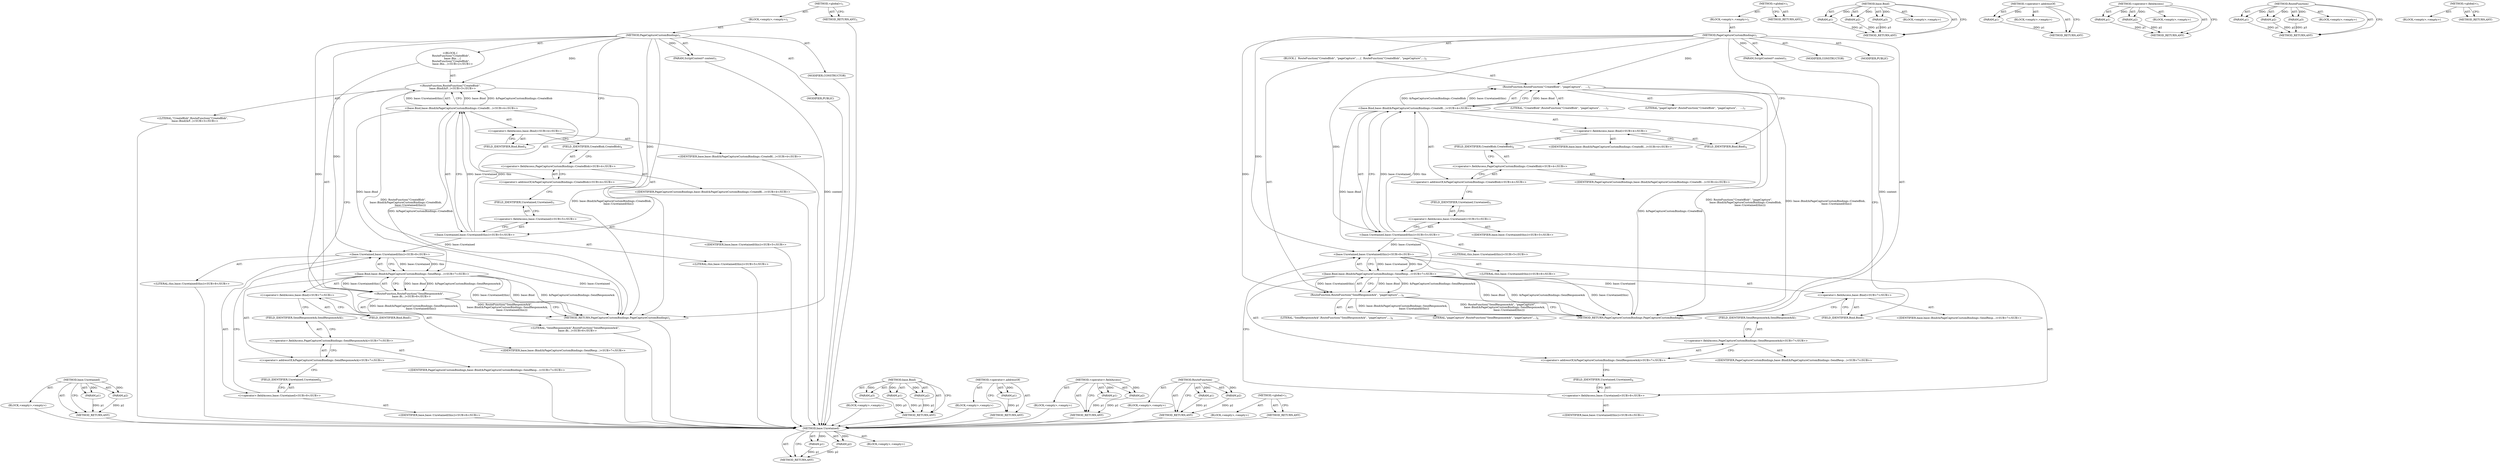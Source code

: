 digraph "&lt;global&gt;" {
vulnerable_88 [label=<(METHOD,base.Unretained)>];
vulnerable_89 [label=<(PARAM,p1)>];
vulnerable_90 [label=<(PARAM,p2)>];
vulnerable_91 [label=<(BLOCK,&lt;empty&gt;,&lt;empty&gt;)>];
vulnerable_92 [label=<(METHOD_RETURN,ANY)>];
vulnerable_6 [label=<(METHOD,&lt;global&gt;)<SUB>1</SUB>>];
vulnerable_7 [label=<(BLOCK,&lt;empty&gt;,&lt;empty&gt;)<SUB>1</SUB>>];
vulnerable_8 [label=<(METHOD,PageCaptureCustomBindings)<SUB>1</SUB>>];
vulnerable_9 [label=<(PARAM,ScriptContext* context)<SUB>1</SUB>>];
vulnerable_10 [label="<(BLOCK,{
  RouteFunction(&quot;CreateBlob&quot;,
      base::Bin...,{
  RouteFunction(&quot;CreateBlob&quot;,
      base::Bin...)<SUB>2</SUB>>"];
vulnerable_11 [label="<(RouteFunction,RouteFunction(&quot;CreateBlob&quot;,
      base::Bind(&amp;P...)<SUB>3</SUB>>"];
vulnerable_12 [label="<(LITERAL,&quot;CreateBlob&quot;,RouteFunction(&quot;CreateBlob&quot;,
      base::Bind(&amp;P...)<SUB>3</SUB>>"];
vulnerable_13 [label="<(base.Bind,base::Bind(&amp;PageCaptureCustomBindings::CreateBl...)<SUB>4</SUB>>"];
vulnerable_14 [label="<(&lt;operator&gt;.fieldAccess,base::Bind)<SUB>4</SUB>>"];
vulnerable_15 [label="<(IDENTIFIER,base,base::Bind(&amp;PageCaptureCustomBindings::CreateBl...)<SUB>4</SUB>>"];
vulnerable_16 [label=<(FIELD_IDENTIFIER,Bind,Bind)<SUB>4</SUB>>];
vulnerable_17 [label="<(&lt;operator&gt;.addressOf,&amp;PageCaptureCustomBindings::CreateBlob)<SUB>4</SUB>>"];
vulnerable_18 [label="<(&lt;operator&gt;.fieldAccess,PageCaptureCustomBindings::CreateBlob)<SUB>4</SUB>>"];
vulnerable_19 [label="<(IDENTIFIER,PageCaptureCustomBindings,base::Bind(&amp;PageCaptureCustomBindings::CreateBl...)<SUB>4</SUB>>"];
vulnerable_20 [label=<(FIELD_IDENTIFIER,CreateBlob,CreateBlob)<SUB>4</SUB>>];
vulnerable_21 [label="<(base.Unretained,base::Unretained(this))<SUB>5</SUB>>"];
vulnerable_22 [label="<(&lt;operator&gt;.fieldAccess,base::Unretained)<SUB>5</SUB>>"];
vulnerable_23 [label="<(IDENTIFIER,base,base::Unretained(this))<SUB>5</SUB>>"];
vulnerable_24 [label=<(FIELD_IDENTIFIER,Unretained,Unretained)<SUB>5</SUB>>];
vulnerable_25 [label="<(LITERAL,this,base::Unretained(this))<SUB>5</SUB>>"];
vulnerable_26 [label="<(RouteFunction,RouteFunction(&quot;SendResponseAck&quot;,
      base::Bi...)<SUB>6</SUB>>"];
vulnerable_27 [label="<(LITERAL,&quot;SendResponseAck&quot;,RouteFunction(&quot;SendResponseAck&quot;,
      base::Bi...)<SUB>6</SUB>>"];
vulnerable_28 [label="<(base.Bind,base::Bind(&amp;PageCaptureCustomBindings::SendResp...)<SUB>7</SUB>>"];
vulnerable_29 [label="<(&lt;operator&gt;.fieldAccess,base::Bind)<SUB>7</SUB>>"];
vulnerable_30 [label="<(IDENTIFIER,base,base::Bind(&amp;PageCaptureCustomBindings::SendResp...)<SUB>7</SUB>>"];
vulnerable_31 [label=<(FIELD_IDENTIFIER,Bind,Bind)<SUB>7</SUB>>];
vulnerable_32 [label="<(&lt;operator&gt;.addressOf,&amp;PageCaptureCustomBindings::SendResponseAck)<SUB>7</SUB>>"];
vulnerable_33 [label="<(&lt;operator&gt;.fieldAccess,PageCaptureCustomBindings::SendResponseAck)<SUB>7</SUB>>"];
vulnerable_34 [label="<(IDENTIFIER,PageCaptureCustomBindings,base::Bind(&amp;PageCaptureCustomBindings::SendResp...)<SUB>7</SUB>>"];
vulnerable_35 [label=<(FIELD_IDENTIFIER,SendResponseAck,SendResponseAck)<SUB>7</SUB>>];
vulnerable_36 [label="<(base.Unretained,base::Unretained(this))<SUB>8</SUB>>"];
vulnerable_37 [label="<(&lt;operator&gt;.fieldAccess,base::Unretained)<SUB>8</SUB>>"];
vulnerable_38 [label="<(IDENTIFIER,base,base::Unretained(this))<SUB>8</SUB>>"];
vulnerable_39 [label=<(FIELD_IDENTIFIER,Unretained,Unretained)<SUB>8</SUB>>];
vulnerable_40 [label="<(LITERAL,this,base::Unretained(this))<SUB>8</SUB>>"];
vulnerable_41 [label=<(MODIFIER,CONSTRUCTOR)>];
vulnerable_42 [label=<(MODIFIER,PUBLIC)>];
vulnerable_43 [label=<(METHOD_RETURN,PageCaptureCustomBindings.PageCaptureCustomBindings)<SUB>1</SUB>>];
vulnerable_45 [label=<(METHOD_RETURN,ANY)<SUB>1</SUB>>];
vulnerable_73 [label=<(METHOD,base.Bind)>];
vulnerable_74 [label=<(PARAM,p1)>];
vulnerable_75 [label=<(PARAM,p2)>];
vulnerable_76 [label=<(PARAM,p3)>];
vulnerable_77 [label=<(BLOCK,&lt;empty&gt;,&lt;empty&gt;)>];
vulnerable_78 [label=<(METHOD_RETURN,ANY)>];
vulnerable_84 [label=<(METHOD,&lt;operator&gt;.addressOf)>];
vulnerable_85 [label=<(PARAM,p1)>];
vulnerable_86 [label=<(BLOCK,&lt;empty&gt;,&lt;empty&gt;)>];
vulnerable_87 [label=<(METHOD_RETURN,ANY)>];
vulnerable_79 [label=<(METHOD,&lt;operator&gt;.fieldAccess)>];
vulnerable_80 [label=<(PARAM,p1)>];
vulnerable_81 [label=<(PARAM,p2)>];
vulnerable_82 [label=<(BLOCK,&lt;empty&gt;,&lt;empty&gt;)>];
vulnerable_83 [label=<(METHOD_RETURN,ANY)>];
vulnerable_68 [label=<(METHOD,RouteFunction)>];
vulnerable_69 [label=<(PARAM,p1)>];
vulnerable_70 [label=<(PARAM,p2)>];
vulnerable_71 [label=<(BLOCK,&lt;empty&gt;,&lt;empty&gt;)>];
vulnerable_72 [label=<(METHOD_RETURN,ANY)>];
vulnerable_62 [label=<(METHOD,&lt;global&gt;)<SUB>1</SUB>>];
vulnerable_63 [label=<(BLOCK,&lt;empty&gt;,&lt;empty&gt;)>];
vulnerable_64 [label=<(METHOD_RETURN,ANY)>];
fixed_93 [label=<(METHOD,base.Unretained)>];
fixed_94 [label=<(PARAM,p1)>];
fixed_95 [label=<(PARAM,p2)>];
fixed_96 [label=<(BLOCK,&lt;empty&gt;,&lt;empty&gt;)>];
fixed_97 [label=<(METHOD_RETURN,ANY)>];
fixed_6 [label=<(METHOD,&lt;global&gt;)<SUB>1</SUB>>];
fixed_7 [label=<(BLOCK,&lt;empty&gt;,&lt;empty&gt;)<SUB>1</SUB>>];
fixed_8 [label=<(METHOD,PageCaptureCustomBindings)<SUB>1</SUB>>];
fixed_9 [label=<(PARAM,ScriptContext* context)<SUB>1</SUB>>];
fixed_10 [label=<(BLOCK,{
  RouteFunction(&quot;CreateBlob&quot;, &quot;pageCapture&quot;,
...,{
  RouteFunction(&quot;CreateBlob&quot;, &quot;pageCapture&quot;,
...)<SUB>2</SUB>>];
fixed_11 [label=<(RouteFunction,RouteFunction(&quot;CreateBlob&quot;, &quot;pageCapture&quot;,
    ...)<SUB>3</SUB>>];
fixed_12 [label=<(LITERAL,&quot;CreateBlob&quot;,RouteFunction(&quot;CreateBlob&quot;, &quot;pageCapture&quot;,
    ...)<SUB>3</SUB>>];
fixed_13 [label=<(LITERAL,&quot;pageCapture&quot;,RouteFunction(&quot;CreateBlob&quot;, &quot;pageCapture&quot;,
    ...)<SUB>3</SUB>>];
fixed_14 [label="<(base.Bind,base::Bind(&amp;PageCaptureCustomBindings::CreateBl...)<SUB>4</SUB>>"];
fixed_15 [label="<(&lt;operator&gt;.fieldAccess,base::Bind)<SUB>4</SUB>>"];
fixed_16 [label="<(IDENTIFIER,base,base::Bind(&amp;PageCaptureCustomBindings::CreateBl...)<SUB>4</SUB>>"];
fixed_17 [label=<(FIELD_IDENTIFIER,Bind,Bind)<SUB>4</SUB>>];
fixed_18 [label="<(&lt;operator&gt;.addressOf,&amp;PageCaptureCustomBindings::CreateBlob)<SUB>4</SUB>>"];
fixed_19 [label="<(&lt;operator&gt;.fieldAccess,PageCaptureCustomBindings::CreateBlob)<SUB>4</SUB>>"];
fixed_20 [label="<(IDENTIFIER,PageCaptureCustomBindings,base::Bind(&amp;PageCaptureCustomBindings::CreateBl...)<SUB>4</SUB>>"];
fixed_21 [label=<(FIELD_IDENTIFIER,CreateBlob,CreateBlob)<SUB>4</SUB>>];
fixed_22 [label="<(base.Unretained,base::Unretained(this))<SUB>5</SUB>>"];
fixed_23 [label="<(&lt;operator&gt;.fieldAccess,base::Unretained)<SUB>5</SUB>>"];
fixed_24 [label="<(IDENTIFIER,base,base::Unretained(this))<SUB>5</SUB>>"];
fixed_25 [label=<(FIELD_IDENTIFIER,Unretained,Unretained)<SUB>5</SUB>>];
fixed_26 [label="<(LITERAL,this,base::Unretained(this))<SUB>5</SUB>>"];
fixed_27 [label=<(RouteFunction,RouteFunction(&quot;SendResponseAck&quot;, &quot;pageCapture&quot;,...)<SUB>6</SUB>>];
fixed_28 [label=<(LITERAL,&quot;SendResponseAck&quot;,RouteFunction(&quot;SendResponseAck&quot;, &quot;pageCapture&quot;,...)<SUB>6</SUB>>];
fixed_29 [label=<(LITERAL,&quot;pageCapture&quot;,RouteFunction(&quot;SendResponseAck&quot;, &quot;pageCapture&quot;,...)<SUB>6</SUB>>];
fixed_30 [label="<(base.Bind,base::Bind(&amp;PageCaptureCustomBindings::SendResp...)<SUB>7</SUB>>"];
fixed_31 [label="<(&lt;operator&gt;.fieldAccess,base::Bind)<SUB>7</SUB>>"];
fixed_32 [label="<(IDENTIFIER,base,base::Bind(&amp;PageCaptureCustomBindings::SendResp...)<SUB>7</SUB>>"];
fixed_33 [label=<(FIELD_IDENTIFIER,Bind,Bind)<SUB>7</SUB>>];
fixed_34 [label="<(&lt;operator&gt;.addressOf,&amp;PageCaptureCustomBindings::SendResponseAck)<SUB>7</SUB>>"];
fixed_35 [label="<(&lt;operator&gt;.fieldAccess,PageCaptureCustomBindings::SendResponseAck)<SUB>7</SUB>>"];
fixed_36 [label="<(IDENTIFIER,PageCaptureCustomBindings,base::Bind(&amp;PageCaptureCustomBindings::SendResp...)<SUB>7</SUB>>"];
fixed_37 [label=<(FIELD_IDENTIFIER,SendResponseAck,SendResponseAck)<SUB>7</SUB>>];
fixed_38 [label="<(base.Unretained,base::Unretained(this))<SUB>8</SUB>>"];
fixed_39 [label="<(&lt;operator&gt;.fieldAccess,base::Unretained)<SUB>8</SUB>>"];
fixed_40 [label="<(IDENTIFIER,base,base::Unretained(this))<SUB>8</SUB>>"];
fixed_41 [label=<(FIELD_IDENTIFIER,Unretained,Unretained)<SUB>8</SUB>>];
fixed_42 [label="<(LITERAL,this,base::Unretained(this))<SUB>8</SUB>>"];
fixed_43 [label=<(MODIFIER,CONSTRUCTOR)>];
fixed_44 [label=<(MODIFIER,PUBLIC)>];
fixed_45 [label=<(METHOD_RETURN,PageCaptureCustomBindings.PageCaptureCustomBindings)<SUB>1</SUB>>];
fixed_47 [label=<(METHOD_RETURN,ANY)<SUB>1</SUB>>];
fixed_78 [label=<(METHOD,base.Bind)>];
fixed_79 [label=<(PARAM,p1)>];
fixed_80 [label=<(PARAM,p2)>];
fixed_81 [label=<(PARAM,p3)>];
fixed_82 [label=<(BLOCK,&lt;empty&gt;,&lt;empty&gt;)>];
fixed_83 [label=<(METHOD_RETURN,ANY)>];
fixed_89 [label=<(METHOD,&lt;operator&gt;.addressOf)>];
fixed_90 [label=<(PARAM,p1)>];
fixed_91 [label=<(BLOCK,&lt;empty&gt;,&lt;empty&gt;)>];
fixed_92 [label=<(METHOD_RETURN,ANY)>];
fixed_84 [label=<(METHOD,&lt;operator&gt;.fieldAccess)>];
fixed_85 [label=<(PARAM,p1)>];
fixed_86 [label=<(PARAM,p2)>];
fixed_87 [label=<(BLOCK,&lt;empty&gt;,&lt;empty&gt;)>];
fixed_88 [label=<(METHOD_RETURN,ANY)>];
fixed_72 [label=<(METHOD,RouteFunction)>];
fixed_73 [label=<(PARAM,p1)>];
fixed_74 [label=<(PARAM,p2)>];
fixed_75 [label=<(PARAM,p3)>];
fixed_76 [label=<(BLOCK,&lt;empty&gt;,&lt;empty&gt;)>];
fixed_77 [label=<(METHOD_RETURN,ANY)>];
fixed_66 [label=<(METHOD,&lt;global&gt;)<SUB>1</SUB>>];
fixed_67 [label=<(BLOCK,&lt;empty&gt;,&lt;empty&gt;)>];
fixed_68 [label=<(METHOD_RETURN,ANY)>];
vulnerable_88 -> vulnerable_89  [key=0, label="AST: "];
vulnerable_88 -> vulnerable_89  [key=1, label="DDG: "];
vulnerable_88 -> vulnerable_91  [key=0, label="AST: "];
vulnerable_88 -> vulnerable_90  [key=0, label="AST: "];
vulnerable_88 -> vulnerable_90  [key=1, label="DDG: "];
vulnerable_88 -> vulnerable_92  [key=0, label="AST: "];
vulnerable_88 -> vulnerable_92  [key=1, label="CFG: "];
vulnerable_89 -> vulnerable_92  [key=0, label="DDG: p1"];
vulnerable_90 -> vulnerable_92  [key=0, label="DDG: p2"];
vulnerable_91 -> fixed_93  [key=0];
vulnerable_92 -> fixed_93  [key=0];
vulnerable_6 -> vulnerable_7  [key=0, label="AST: "];
vulnerable_6 -> vulnerable_45  [key=0, label="AST: "];
vulnerable_6 -> vulnerable_45  [key=1, label="CFG: "];
vulnerable_7 -> vulnerable_8  [key=0, label="AST: "];
vulnerable_8 -> vulnerable_9  [key=0, label="AST: "];
vulnerable_8 -> vulnerable_9  [key=1, label="DDG: "];
vulnerable_8 -> vulnerable_10  [key=0, label="AST: "];
vulnerable_8 -> vulnerable_41  [key=0, label="AST: "];
vulnerable_8 -> vulnerable_42  [key=0, label="AST: "];
vulnerable_8 -> vulnerable_43  [key=0, label="AST: "];
vulnerable_8 -> vulnerable_16  [key=0, label="CFG: "];
vulnerable_8 -> vulnerable_11  [key=0, label="DDG: "];
vulnerable_8 -> vulnerable_26  [key=0, label="DDG: "];
vulnerable_8 -> vulnerable_21  [key=0, label="DDG: "];
vulnerable_8 -> vulnerable_36  [key=0, label="DDG: "];
vulnerable_9 -> vulnerable_43  [key=0, label="DDG: context"];
vulnerable_10 -> vulnerable_11  [key=0, label="AST: "];
vulnerable_10 -> vulnerable_26  [key=0, label="AST: "];
vulnerable_11 -> vulnerable_12  [key=0, label="AST: "];
vulnerable_11 -> vulnerable_13  [key=0, label="AST: "];
vulnerable_11 -> vulnerable_31  [key=0, label="CFG: "];
vulnerable_11 -> vulnerable_43  [key=0, label="DDG: base::Bind(&amp;PageCaptureCustomBindings::CreateBlob,
                 base::Unretained(this))"];
vulnerable_11 -> vulnerable_43  [key=1, label="DDG: RouteFunction(&quot;CreateBlob&quot;,
      base::Bind(&amp;PageCaptureCustomBindings::CreateBlob,
                 base::Unretained(this)))"];
vulnerable_12 -> fixed_93  [key=0];
vulnerable_13 -> vulnerable_14  [key=0, label="AST: "];
vulnerable_13 -> vulnerable_17  [key=0, label="AST: "];
vulnerable_13 -> vulnerable_21  [key=0, label="AST: "];
vulnerable_13 -> vulnerable_11  [key=0, label="CFG: "];
vulnerable_13 -> vulnerable_11  [key=1, label="DDG: base::Bind"];
vulnerable_13 -> vulnerable_11  [key=2, label="DDG: &amp;PageCaptureCustomBindings::CreateBlob"];
vulnerable_13 -> vulnerable_11  [key=3, label="DDG: base::Unretained(this)"];
vulnerable_13 -> vulnerable_43  [key=0, label="DDG: &amp;PageCaptureCustomBindings::CreateBlob"];
vulnerable_13 -> vulnerable_28  [key=0, label="DDG: base::Bind"];
vulnerable_14 -> vulnerable_15  [key=0, label="AST: "];
vulnerable_14 -> vulnerable_16  [key=0, label="AST: "];
vulnerable_14 -> vulnerable_20  [key=0, label="CFG: "];
vulnerable_15 -> fixed_93  [key=0];
vulnerable_16 -> vulnerable_14  [key=0, label="CFG: "];
vulnerable_17 -> vulnerable_18  [key=0, label="AST: "];
vulnerable_17 -> vulnerable_24  [key=0, label="CFG: "];
vulnerable_18 -> vulnerable_19  [key=0, label="AST: "];
vulnerable_18 -> vulnerable_20  [key=0, label="AST: "];
vulnerable_18 -> vulnerable_17  [key=0, label="CFG: "];
vulnerable_19 -> fixed_93  [key=0];
vulnerable_20 -> vulnerable_18  [key=0, label="CFG: "];
vulnerable_21 -> vulnerable_22  [key=0, label="AST: "];
vulnerable_21 -> vulnerable_25  [key=0, label="AST: "];
vulnerable_21 -> vulnerable_13  [key=0, label="CFG: "];
vulnerable_21 -> vulnerable_13  [key=1, label="DDG: base::Unretained"];
vulnerable_21 -> vulnerable_13  [key=2, label="DDG: this"];
vulnerable_21 -> vulnerable_36  [key=0, label="DDG: base::Unretained"];
vulnerable_22 -> vulnerable_23  [key=0, label="AST: "];
vulnerable_22 -> vulnerable_24  [key=0, label="AST: "];
vulnerable_22 -> vulnerable_21  [key=0, label="CFG: "];
vulnerable_23 -> fixed_93  [key=0];
vulnerable_24 -> vulnerable_22  [key=0, label="CFG: "];
vulnerable_25 -> fixed_93  [key=0];
vulnerable_26 -> vulnerable_27  [key=0, label="AST: "];
vulnerable_26 -> vulnerable_28  [key=0, label="AST: "];
vulnerable_26 -> vulnerable_43  [key=0, label="CFG: "];
vulnerable_26 -> vulnerable_43  [key=1, label="DDG: base::Bind(&amp;PageCaptureCustomBindings::SendResponseAck,
                 base::Unretained(this))"];
vulnerable_26 -> vulnerable_43  [key=2, label="DDG: RouteFunction(&quot;SendResponseAck&quot;,
      base::Bind(&amp;PageCaptureCustomBindings::SendResponseAck,
                 base::Unretained(this)))"];
vulnerable_27 -> fixed_93  [key=0];
vulnerable_28 -> vulnerable_29  [key=0, label="AST: "];
vulnerable_28 -> vulnerable_32  [key=0, label="AST: "];
vulnerable_28 -> vulnerable_36  [key=0, label="AST: "];
vulnerable_28 -> vulnerable_26  [key=0, label="CFG: "];
vulnerable_28 -> vulnerable_26  [key=1, label="DDG: base::Bind"];
vulnerable_28 -> vulnerable_26  [key=2, label="DDG: &amp;PageCaptureCustomBindings::SendResponseAck"];
vulnerable_28 -> vulnerable_26  [key=3, label="DDG: base::Unretained(this)"];
vulnerable_28 -> vulnerable_43  [key=0, label="DDG: base::Bind"];
vulnerable_28 -> vulnerable_43  [key=1, label="DDG: &amp;PageCaptureCustomBindings::SendResponseAck"];
vulnerable_28 -> vulnerable_43  [key=2, label="DDG: base::Unretained(this)"];
vulnerable_29 -> vulnerable_30  [key=0, label="AST: "];
vulnerable_29 -> vulnerable_31  [key=0, label="AST: "];
vulnerable_29 -> vulnerable_35  [key=0, label="CFG: "];
vulnerable_30 -> fixed_93  [key=0];
vulnerable_31 -> vulnerable_29  [key=0, label="CFG: "];
vulnerable_32 -> vulnerable_33  [key=0, label="AST: "];
vulnerable_32 -> vulnerable_39  [key=0, label="CFG: "];
vulnerable_33 -> vulnerable_34  [key=0, label="AST: "];
vulnerable_33 -> vulnerable_35  [key=0, label="AST: "];
vulnerable_33 -> vulnerable_32  [key=0, label="CFG: "];
vulnerable_34 -> fixed_93  [key=0];
vulnerable_35 -> vulnerable_33  [key=0, label="CFG: "];
vulnerable_36 -> vulnerable_37  [key=0, label="AST: "];
vulnerable_36 -> vulnerable_40  [key=0, label="AST: "];
vulnerable_36 -> vulnerable_28  [key=0, label="CFG: "];
vulnerable_36 -> vulnerable_28  [key=1, label="DDG: base::Unretained"];
vulnerable_36 -> vulnerable_28  [key=2, label="DDG: this"];
vulnerable_36 -> vulnerable_43  [key=0, label="DDG: base::Unretained"];
vulnerable_37 -> vulnerable_38  [key=0, label="AST: "];
vulnerable_37 -> vulnerable_39  [key=0, label="AST: "];
vulnerable_37 -> vulnerable_36  [key=0, label="CFG: "];
vulnerable_38 -> fixed_93  [key=0];
vulnerable_39 -> vulnerable_37  [key=0, label="CFG: "];
vulnerable_40 -> fixed_93  [key=0];
vulnerable_41 -> fixed_93  [key=0];
vulnerable_42 -> fixed_93  [key=0];
vulnerable_43 -> fixed_93  [key=0];
vulnerable_45 -> fixed_93  [key=0];
vulnerable_73 -> vulnerable_74  [key=0, label="AST: "];
vulnerable_73 -> vulnerable_74  [key=1, label="DDG: "];
vulnerable_73 -> vulnerable_77  [key=0, label="AST: "];
vulnerable_73 -> vulnerable_75  [key=0, label="AST: "];
vulnerable_73 -> vulnerable_75  [key=1, label="DDG: "];
vulnerable_73 -> vulnerable_78  [key=0, label="AST: "];
vulnerable_73 -> vulnerable_78  [key=1, label="CFG: "];
vulnerable_73 -> vulnerable_76  [key=0, label="AST: "];
vulnerable_73 -> vulnerable_76  [key=1, label="DDG: "];
vulnerable_74 -> vulnerable_78  [key=0, label="DDG: p1"];
vulnerable_75 -> vulnerable_78  [key=0, label="DDG: p2"];
vulnerable_76 -> vulnerable_78  [key=0, label="DDG: p3"];
vulnerable_77 -> fixed_93  [key=0];
vulnerable_78 -> fixed_93  [key=0];
vulnerable_84 -> vulnerable_85  [key=0, label="AST: "];
vulnerable_84 -> vulnerable_85  [key=1, label="DDG: "];
vulnerable_84 -> vulnerable_86  [key=0, label="AST: "];
vulnerable_84 -> vulnerable_87  [key=0, label="AST: "];
vulnerable_84 -> vulnerable_87  [key=1, label="CFG: "];
vulnerable_85 -> vulnerable_87  [key=0, label="DDG: p1"];
vulnerable_86 -> fixed_93  [key=0];
vulnerable_87 -> fixed_93  [key=0];
vulnerable_79 -> vulnerable_80  [key=0, label="AST: "];
vulnerable_79 -> vulnerable_80  [key=1, label="DDG: "];
vulnerable_79 -> vulnerable_82  [key=0, label="AST: "];
vulnerable_79 -> vulnerable_81  [key=0, label="AST: "];
vulnerable_79 -> vulnerable_81  [key=1, label="DDG: "];
vulnerable_79 -> vulnerable_83  [key=0, label="AST: "];
vulnerable_79 -> vulnerable_83  [key=1, label="CFG: "];
vulnerable_80 -> vulnerable_83  [key=0, label="DDG: p1"];
vulnerable_81 -> vulnerable_83  [key=0, label="DDG: p2"];
vulnerable_82 -> fixed_93  [key=0];
vulnerable_83 -> fixed_93  [key=0];
vulnerable_68 -> vulnerable_69  [key=0, label="AST: "];
vulnerable_68 -> vulnerable_69  [key=1, label="DDG: "];
vulnerable_68 -> vulnerable_71  [key=0, label="AST: "];
vulnerable_68 -> vulnerable_70  [key=0, label="AST: "];
vulnerable_68 -> vulnerable_70  [key=1, label="DDG: "];
vulnerable_68 -> vulnerable_72  [key=0, label="AST: "];
vulnerable_68 -> vulnerable_72  [key=1, label="CFG: "];
vulnerable_69 -> vulnerable_72  [key=0, label="DDG: p1"];
vulnerable_70 -> vulnerable_72  [key=0, label="DDG: p2"];
vulnerable_71 -> fixed_93  [key=0];
vulnerable_72 -> fixed_93  [key=0];
vulnerable_62 -> vulnerable_63  [key=0, label="AST: "];
vulnerable_62 -> vulnerable_64  [key=0, label="AST: "];
vulnerable_62 -> vulnerable_64  [key=1, label="CFG: "];
vulnerable_63 -> fixed_93  [key=0];
vulnerable_64 -> fixed_93  [key=0];
fixed_93 -> fixed_94  [key=0, label="AST: "];
fixed_93 -> fixed_94  [key=1, label="DDG: "];
fixed_93 -> fixed_96  [key=0, label="AST: "];
fixed_93 -> fixed_95  [key=0, label="AST: "];
fixed_93 -> fixed_95  [key=1, label="DDG: "];
fixed_93 -> fixed_97  [key=0, label="AST: "];
fixed_93 -> fixed_97  [key=1, label="CFG: "];
fixed_94 -> fixed_97  [key=0, label="DDG: p1"];
fixed_95 -> fixed_97  [key=0, label="DDG: p2"];
fixed_6 -> fixed_7  [key=0, label="AST: "];
fixed_6 -> fixed_47  [key=0, label="AST: "];
fixed_6 -> fixed_47  [key=1, label="CFG: "];
fixed_7 -> fixed_8  [key=0, label="AST: "];
fixed_8 -> fixed_9  [key=0, label="AST: "];
fixed_8 -> fixed_9  [key=1, label="DDG: "];
fixed_8 -> fixed_10  [key=0, label="AST: "];
fixed_8 -> fixed_43  [key=0, label="AST: "];
fixed_8 -> fixed_44  [key=0, label="AST: "];
fixed_8 -> fixed_45  [key=0, label="AST: "];
fixed_8 -> fixed_17  [key=0, label="CFG: "];
fixed_8 -> fixed_11  [key=0, label="DDG: "];
fixed_8 -> fixed_27  [key=0, label="DDG: "];
fixed_8 -> fixed_22  [key=0, label="DDG: "];
fixed_8 -> fixed_38  [key=0, label="DDG: "];
fixed_9 -> fixed_45  [key=0, label="DDG: context"];
fixed_10 -> fixed_11  [key=0, label="AST: "];
fixed_10 -> fixed_27  [key=0, label="AST: "];
fixed_11 -> fixed_12  [key=0, label="AST: "];
fixed_11 -> fixed_13  [key=0, label="AST: "];
fixed_11 -> fixed_14  [key=0, label="AST: "];
fixed_11 -> fixed_33  [key=0, label="CFG: "];
fixed_11 -> fixed_45  [key=0, label="DDG: base::Bind(&amp;PageCaptureCustomBindings::CreateBlob,
                           base::Unretained(this))"];
fixed_11 -> fixed_45  [key=1, label="DDG: RouteFunction(&quot;CreateBlob&quot;, &quot;pageCapture&quot;,
                base::Bind(&amp;PageCaptureCustomBindings::CreateBlob,
                           base::Unretained(this)))"];
fixed_14 -> fixed_15  [key=0, label="AST: "];
fixed_14 -> fixed_18  [key=0, label="AST: "];
fixed_14 -> fixed_22  [key=0, label="AST: "];
fixed_14 -> fixed_11  [key=0, label="CFG: "];
fixed_14 -> fixed_11  [key=1, label="DDG: base::Bind"];
fixed_14 -> fixed_11  [key=2, label="DDG: &amp;PageCaptureCustomBindings::CreateBlob"];
fixed_14 -> fixed_11  [key=3, label="DDG: base::Unretained(this)"];
fixed_14 -> fixed_45  [key=0, label="DDG: &amp;PageCaptureCustomBindings::CreateBlob"];
fixed_14 -> fixed_30  [key=0, label="DDG: base::Bind"];
fixed_15 -> fixed_16  [key=0, label="AST: "];
fixed_15 -> fixed_17  [key=0, label="AST: "];
fixed_15 -> fixed_21  [key=0, label="CFG: "];
fixed_17 -> fixed_15  [key=0, label="CFG: "];
fixed_18 -> fixed_19  [key=0, label="AST: "];
fixed_18 -> fixed_25  [key=0, label="CFG: "];
fixed_19 -> fixed_20  [key=0, label="AST: "];
fixed_19 -> fixed_21  [key=0, label="AST: "];
fixed_19 -> fixed_18  [key=0, label="CFG: "];
fixed_21 -> fixed_19  [key=0, label="CFG: "];
fixed_22 -> fixed_23  [key=0, label="AST: "];
fixed_22 -> fixed_26  [key=0, label="AST: "];
fixed_22 -> fixed_14  [key=0, label="CFG: "];
fixed_22 -> fixed_14  [key=1, label="DDG: base::Unretained"];
fixed_22 -> fixed_14  [key=2, label="DDG: this"];
fixed_22 -> fixed_38  [key=0, label="DDG: base::Unretained"];
fixed_23 -> fixed_24  [key=0, label="AST: "];
fixed_23 -> fixed_25  [key=0, label="AST: "];
fixed_23 -> fixed_22  [key=0, label="CFG: "];
fixed_25 -> fixed_23  [key=0, label="CFG: "];
fixed_27 -> fixed_28  [key=0, label="AST: "];
fixed_27 -> fixed_29  [key=0, label="AST: "];
fixed_27 -> fixed_30  [key=0, label="AST: "];
fixed_27 -> fixed_45  [key=0, label="CFG: "];
fixed_27 -> fixed_45  [key=1, label="DDG: base::Bind(&amp;PageCaptureCustomBindings::SendResponseAck,
                           base::Unretained(this))"];
fixed_27 -> fixed_45  [key=2, label="DDG: RouteFunction(&quot;SendResponseAck&quot;, &quot;pageCapture&quot;,
                base::Bind(&amp;PageCaptureCustomBindings::SendResponseAck,
                           base::Unretained(this)))"];
fixed_30 -> fixed_31  [key=0, label="AST: "];
fixed_30 -> fixed_34  [key=0, label="AST: "];
fixed_30 -> fixed_38  [key=0, label="AST: "];
fixed_30 -> fixed_27  [key=0, label="CFG: "];
fixed_30 -> fixed_27  [key=1, label="DDG: base::Bind"];
fixed_30 -> fixed_27  [key=2, label="DDG: &amp;PageCaptureCustomBindings::SendResponseAck"];
fixed_30 -> fixed_27  [key=3, label="DDG: base::Unretained(this)"];
fixed_30 -> fixed_45  [key=0, label="DDG: base::Bind"];
fixed_30 -> fixed_45  [key=1, label="DDG: &amp;PageCaptureCustomBindings::SendResponseAck"];
fixed_30 -> fixed_45  [key=2, label="DDG: base::Unretained(this)"];
fixed_31 -> fixed_32  [key=0, label="AST: "];
fixed_31 -> fixed_33  [key=0, label="AST: "];
fixed_31 -> fixed_37  [key=0, label="CFG: "];
fixed_33 -> fixed_31  [key=0, label="CFG: "];
fixed_34 -> fixed_35  [key=0, label="AST: "];
fixed_34 -> fixed_41  [key=0, label="CFG: "];
fixed_35 -> fixed_36  [key=0, label="AST: "];
fixed_35 -> fixed_37  [key=0, label="AST: "];
fixed_35 -> fixed_34  [key=0, label="CFG: "];
fixed_37 -> fixed_35  [key=0, label="CFG: "];
fixed_38 -> fixed_39  [key=0, label="AST: "];
fixed_38 -> fixed_42  [key=0, label="AST: "];
fixed_38 -> fixed_30  [key=0, label="CFG: "];
fixed_38 -> fixed_30  [key=1, label="DDG: base::Unretained"];
fixed_38 -> fixed_30  [key=2, label="DDG: this"];
fixed_38 -> fixed_45  [key=0, label="DDG: base::Unretained"];
fixed_39 -> fixed_40  [key=0, label="AST: "];
fixed_39 -> fixed_41  [key=0, label="AST: "];
fixed_39 -> fixed_38  [key=0, label="CFG: "];
fixed_41 -> fixed_39  [key=0, label="CFG: "];
fixed_78 -> fixed_79  [key=0, label="AST: "];
fixed_78 -> fixed_79  [key=1, label="DDG: "];
fixed_78 -> fixed_82  [key=0, label="AST: "];
fixed_78 -> fixed_80  [key=0, label="AST: "];
fixed_78 -> fixed_80  [key=1, label="DDG: "];
fixed_78 -> fixed_83  [key=0, label="AST: "];
fixed_78 -> fixed_83  [key=1, label="CFG: "];
fixed_78 -> fixed_81  [key=0, label="AST: "];
fixed_78 -> fixed_81  [key=1, label="DDG: "];
fixed_79 -> fixed_83  [key=0, label="DDG: p1"];
fixed_80 -> fixed_83  [key=0, label="DDG: p2"];
fixed_81 -> fixed_83  [key=0, label="DDG: p3"];
fixed_89 -> fixed_90  [key=0, label="AST: "];
fixed_89 -> fixed_90  [key=1, label="DDG: "];
fixed_89 -> fixed_91  [key=0, label="AST: "];
fixed_89 -> fixed_92  [key=0, label="AST: "];
fixed_89 -> fixed_92  [key=1, label="CFG: "];
fixed_90 -> fixed_92  [key=0, label="DDG: p1"];
fixed_84 -> fixed_85  [key=0, label="AST: "];
fixed_84 -> fixed_85  [key=1, label="DDG: "];
fixed_84 -> fixed_87  [key=0, label="AST: "];
fixed_84 -> fixed_86  [key=0, label="AST: "];
fixed_84 -> fixed_86  [key=1, label="DDG: "];
fixed_84 -> fixed_88  [key=0, label="AST: "];
fixed_84 -> fixed_88  [key=1, label="CFG: "];
fixed_85 -> fixed_88  [key=0, label="DDG: p1"];
fixed_86 -> fixed_88  [key=0, label="DDG: p2"];
fixed_72 -> fixed_73  [key=0, label="AST: "];
fixed_72 -> fixed_73  [key=1, label="DDG: "];
fixed_72 -> fixed_76  [key=0, label="AST: "];
fixed_72 -> fixed_74  [key=0, label="AST: "];
fixed_72 -> fixed_74  [key=1, label="DDG: "];
fixed_72 -> fixed_77  [key=0, label="AST: "];
fixed_72 -> fixed_77  [key=1, label="CFG: "];
fixed_72 -> fixed_75  [key=0, label="AST: "];
fixed_72 -> fixed_75  [key=1, label="DDG: "];
fixed_73 -> fixed_77  [key=0, label="DDG: p1"];
fixed_74 -> fixed_77  [key=0, label="DDG: p2"];
fixed_75 -> fixed_77  [key=0, label="DDG: p3"];
fixed_66 -> fixed_67  [key=0, label="AST: "];
fixed_66 -> fixed_68  [key=0, label="AST: "];
fixed_66 -> fixed_68  [key=1, label="CFG: "];
}
